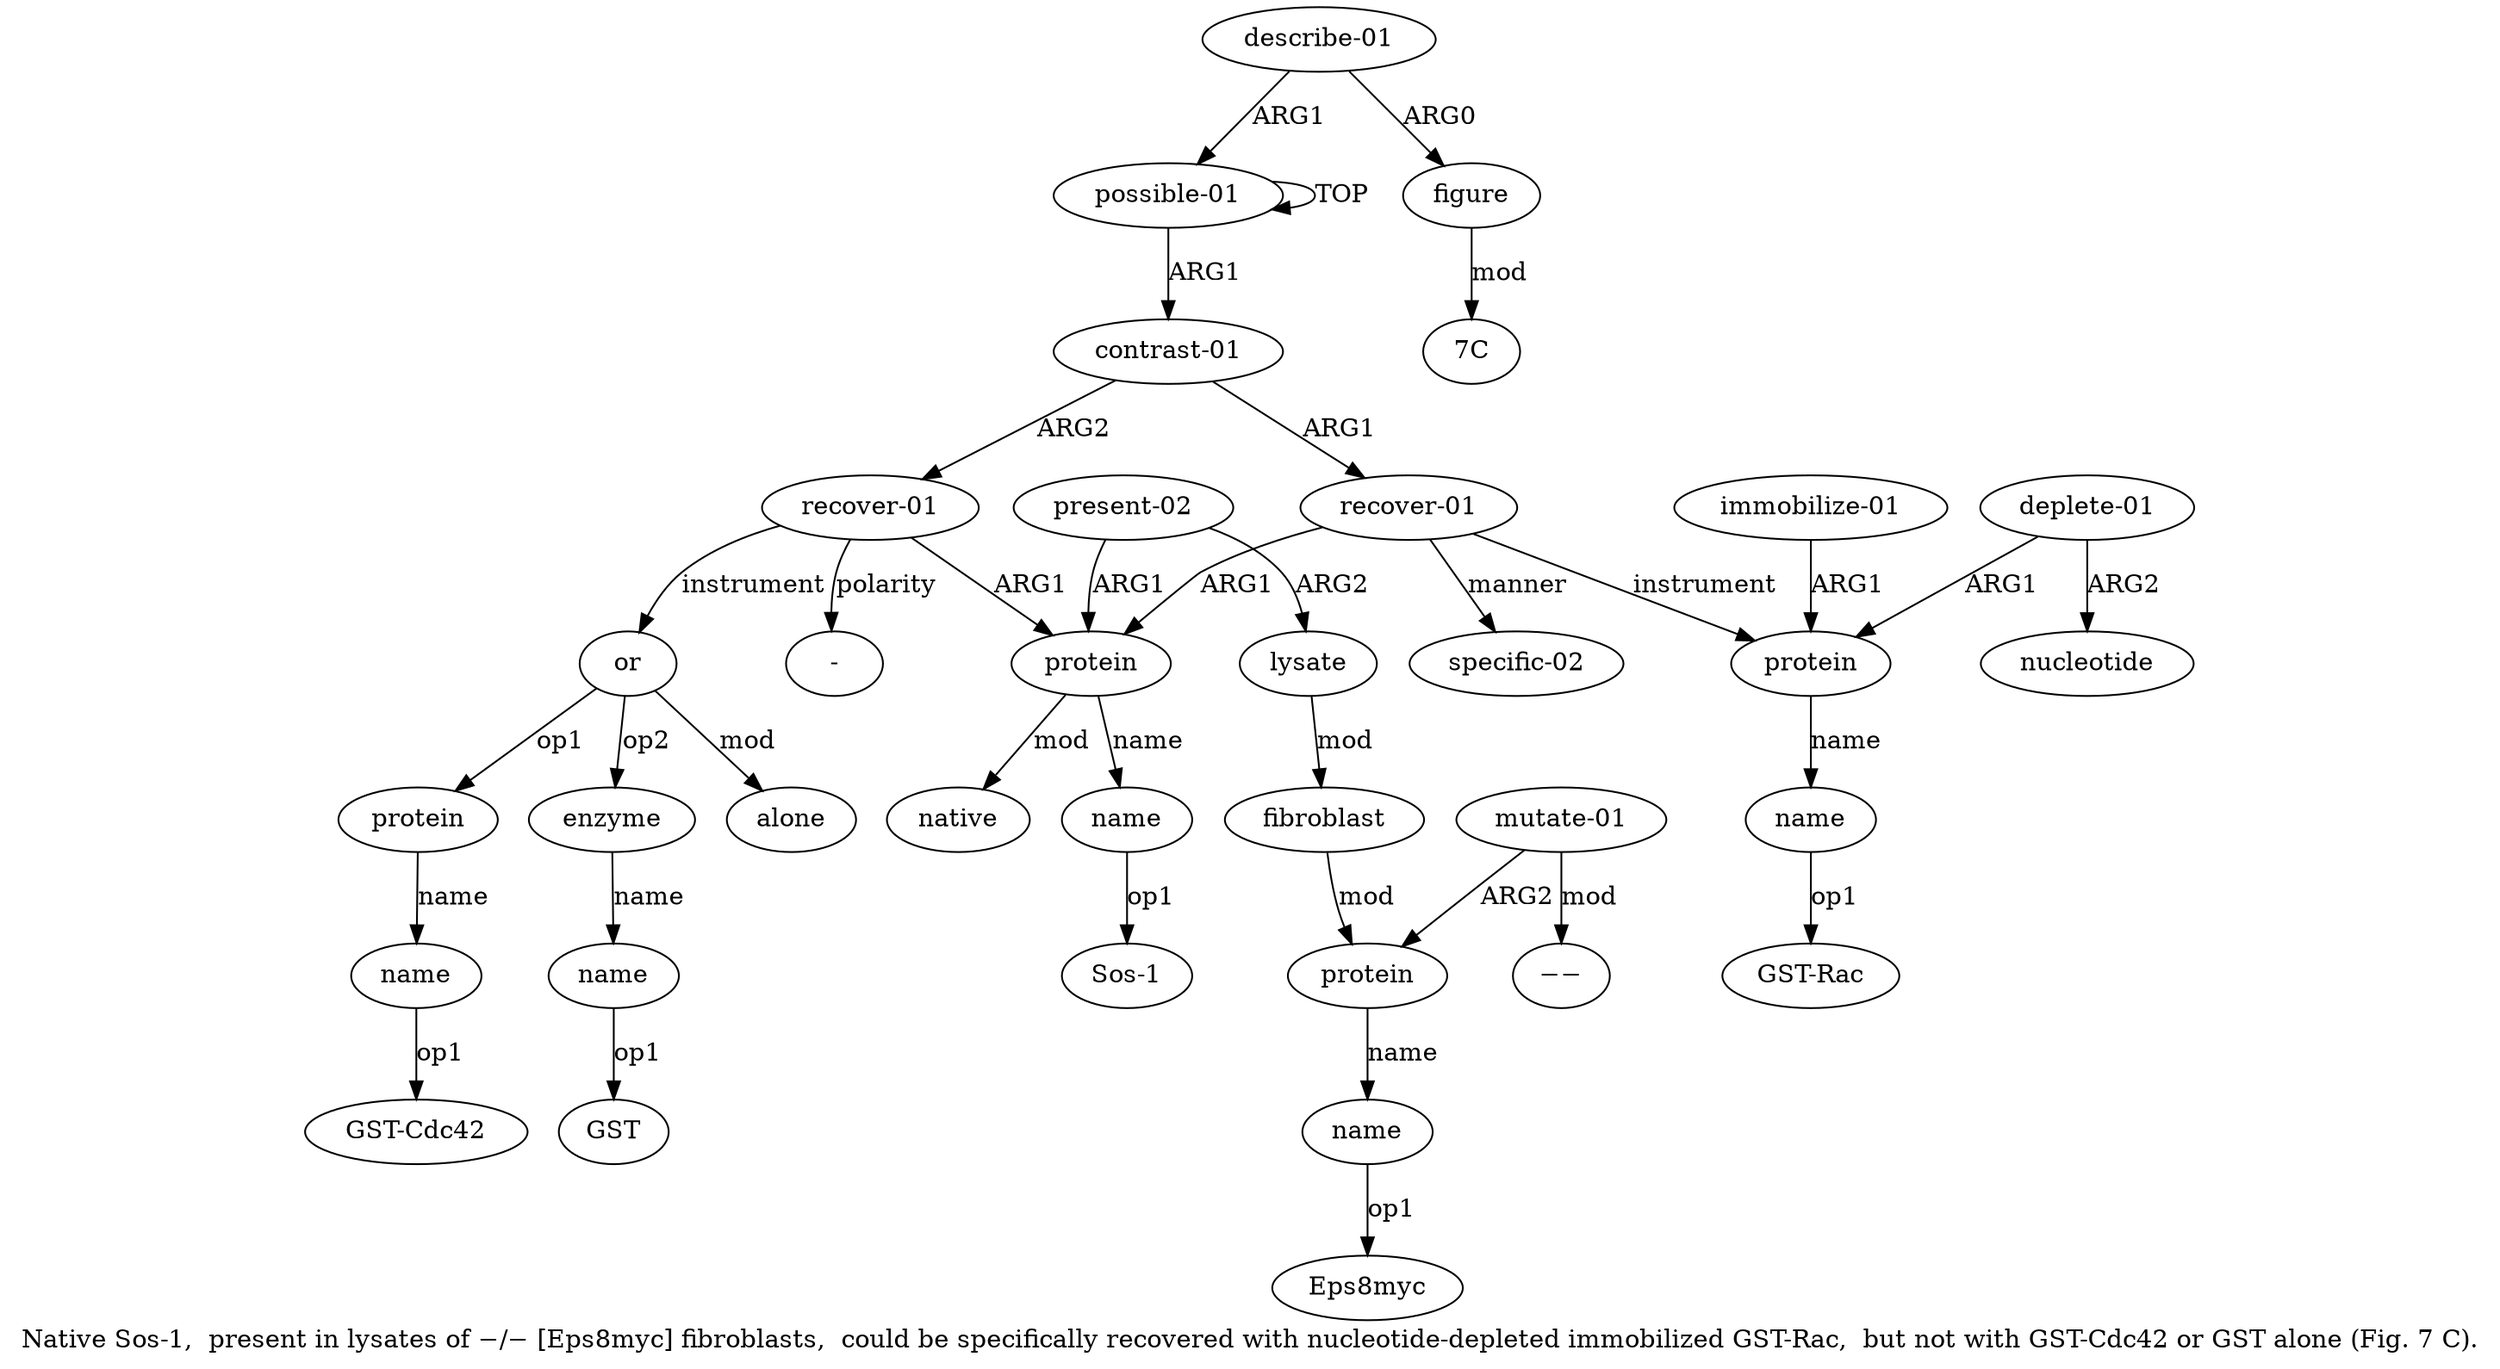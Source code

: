 digraph  {
	graph [label="Native Sos-1,  present in lysates of −/− [Eps8myc] fibroblasts,  could be specifically recovered with nucleotide-depleted immobilized \
GST-Rac,  but not with GST-Cdc42 or GST alone (Fig. 7 C)."];
	node [label="\N"];
	a20	 [color=black,
		gold_ind=20,
		gold_label=protein,
		label=protein,
		test_ind=20,
		test_label=protein];
	a21	 [color=black,
		gold_ind=21,
		gold_label=name,
		label=name,
		test_ind=21,
		test_label=name];
	a20 -> a21 [key=0,
	color=black,
	gold_label=name,
	label=name,
	test_label=name];
"a21 GST-Cdc42" [color=black,
	gold_ind=-1,
	gold_label="GST-Cdc42",
	label="GST-Cdc42",
	test_ind=-1,
	test_label="GST-Cdc42"];
a21 -> "a21 GST-Cdc42" [key=0,
color=black,
gold_label=op1,
label=op1,
test_label=op1];
a22 [color=black,
gold_ind=22,
gold_label=enzyme,
label=enzyme,
test_ind=22,
test_label=enzyme];
a23 [color=black,
gold_ind=23,
gold_label=name,
label=name,
test_ind=23,
test_label=name];
a22 -> a23 [key=0,
color=black,
gold_label=name,
label=name,
test_label=name];
"a23 GST" [color=black,
gold_ind=-1,
gold_label=GST,
label=GST,
test_ind=-1,
test_label=GST];
a23 -> "a23 GST" [key=0,
color=black,
gold_label=op1,
label=op1,
test_label=op1];
a24 [color=black,
gold_ind=24,
gold_label=alone,
label=alone,
test_ind=24,
test_label=alone];
a25 [color=black,
gold_ind=25,
gold_label="describe-01",
label="describe-01",
test_ind=25,
test_label="describe-01"];
a26 [color=black,
gold_ind=26,
gold_label=figure,
label=figure,
test_ind=26,
test_label=figure];
a25 -> a26 [key=0,
color=black,
gold_label=ARG0,
label=ARG0,
test_label=ARG0];
a0 [color=black,
gold_ind=0,
gold_label="possible-01",
label="possible-01",
test_ind=0,
test_label="possible-01"];
a25 -> a0 [key=0,
color=black,
gold_label=ARG1,
label=ARG1,
test_label=ARG1];
"a26 7C" [color=black,
gold_ind=-1,
gold_label="7C",
label="7C",
test_ind=-1,
test_label="7C"];
a26 -> "a26 7C" [key=0,
color=black,
gold_label=mod,
label=mod,
test_label=mod];
"a13 GST-Rac" [color=black,
gold_ind=-1,
gold_label="GST-Rac",
label="GST-Rac",
test_ind=-1,
test_label="GST-Rac"];
"a4 Sos-1" [color=black,
gold_ind=-1,
gold_label="Sos-1",
label="Sos-1",
test_ind=-1,
test_label="Sos-1"];
"a11 −−" [color=black,
gold_ind=-1,
gold_label=−−,
label=−−,
test_ind=-1,
test_label=−−];
a15 [color=black,
gold_ind=15,
gold_label="deplete-01",
label="deplete-01",
test_ind=15,
test_label="deplete-01"];
a16 [color=black,
gold_ind=16,
gold_label=nucleotide,
label=nucleotide,
test_ind=16,
test_label=nucleotide];
a15 -> a16 [key=0,
color=black,
gold_label=ARG2,
label=ARG2,
test_label=ARG2];
a12 [color=black,
gold_ind=12,
gold_label=protein,
label=protein,
test_ind=12,
test_label=protein];
a15 -> a12 [key=0,
color=black,
gold_label=ARG1,
label=ARG1,
test_label=ARG1];
a14 [color=black,
gold_ind=14,
gold_label="immobilize-01",
label="immobilize-01",
test_ind=14,
test_label="immobilize-01"];
a14 -> a12 [key=0,
color=black,
gold_label=ARG1,
label=ARG1,
test_label=ARG1];
a17 [color=black,
gold_ind=17,
gold_label="specific-02",
label="specific-02",
test_ind=17,
test_label="specific-02"];
a11 [color=black,
gold_ind=11,
gold_label="mutate-01",
label="mutate-01",
test_ind=11,
test_label="mutate-01"];
a11 -> "a11 −−" [key=0,
color=black,
gold_label=mod,
label=mod,
test_label=mod];
a9 [color=black,
gold_ind=9,
gold_label=protein,
label=protein,
test_ind=9,
test_label=protein];
a11 -> a9 [key=0,
color=black,
gold_label=ARG2,
label=ARG2,
test_label=ARG2];
a10 [color=black,
gold_ind=10,
gold_label=name,
label=name,
test_ind=10,
test_label=name];
"a10 Eps8myc" [color=black,
gold_ind=-1,
gold_label=Eps8myc,
label=Eps8myc,
test_ind=-1,
test_label=Eps8myc];
a10 -> "a10 Eps8myc" [key=0,
color=black,
gold_label=op1,
label=op1,
test_label=op1];
a13 [color=black,
gold_ind=13,
gold_label=name,
label=name,
test_ind=13,
test_label=name];
a13 -> "a13 GST-Rac" [key=0,
color=black,
gold_label=op1,
label=op1,
test_label=op1];
a12 -> a13 [key=0,
color=black,
gold_label=name,
label=name,
test_label=name];
a19 [color=black,
gold_ind=19,
gold_label=or,
label=or,
test_ind=19,
test_label=or];
a19 -> a20 [key=0,
color=black,
gold_label=op1,
label=op1,
test_label=op1];
a19 -> a22 [key=0,
color=black,
gold_label=op2,
label=op2,
test_label=op2];
a19 -> a24 [key=0,
color=black,
gold_label=mod,
label=mod,
test_label=mod];
a18 [color=black,
gold_ind=18,
gold_label="recover-01",
label="recover-01",
test_ind=18,
test_label="recover-01"];
a18 -> a19 [key=0,
color=black,
gold_label=instrument,
label=instrument,
test_label=instrument];
a3 [color=black,
gold_ind=3,
gold_label=protein,
label=protein,
test_ind=3,
test_label=protein];
a18 -> a3 [key=0,
color=black,
gold_label=ARG1,
label=ARG1,
test_label=ARG1];
"a18 -" [color=black,
gold_ind=-1,
gold_label="-",
label="-",
test_ind=-1,
test_label="-"];
a18 -> "a18 -" [key=0,
color=black,
gold_label=polarity,
label=polarity,
test_label=polarity];
a1 [color=black,
gold_ind=1,
gold_label="contrast-01",
label="contrast-01",
test_ind=1,
test_label="contrast-01"];
a1 -> a18 [key=0,
color=black,
gold_label=ARG2,
label=ARG2,
test_label=ARG2];
a2 [color=black,
gold_ind=2,
gold_label="recover-01",
label="recover-01",
test_ind=2,
test_label="recover-01"];
a1 -> a2 [key=0,
color=black,
gold_label=ARG1,
label=ARG1,
test_label=ARG1];
a0 -> a1 [key=0,
color=black,
gold_label=ARG1,
label=ARG1,
test_label=ARG1];
a0 -> a0 [key=0,
color=black,
gold_label=TOP,
label=TOP,
test_label=TOP];
a5 [color=black,
gold_ind=5,
gold_label=native,
label=native,
test_ind=5,
test_label=native];
a3 -> a5 [key=0,
color=black,
gold_label=mod,
label=mod,
test_label=mod];
a4 [color=black,
gold_ind=4,
gold_label=name,
label=name,
test_ind=4,
test_label=name];
a3 -> a4 [key=0,
color=black,
gold_label=name,
label=name,
test_label=name];
a2 -> a17 [key=0,
color=black,
gold_label=manner,
label=manner,
test_label=manner];
a2 -> a12 [key=0,
color=black,
gold_label=instrument,
label=instrument,
test_label=instrument];
a2 -> a3 [key=0,
color=black,
gold_label=ARG1,
label=ARG1,
test_label=ARG1];
a4 -> "a4 Sos-1" [key=0,
color=black,
gold_label=op1,
label=op1,
test_label=op1];
a7 [color=black,
gold_ind=7,
gold_label=lysate,
label=lysate,
test_ind=7,
test_label=lysate];
a8 [color=black,
gold_ind=8,
gold_label=fibroblast,
label=fibroblast,
test_ind=8,
test_label=fibroblast];
a7 -> a8 [key=0,
color=black,
gold_label=mod,
label=mod,
test_label=mod];
a6 [color=black,
gold_ind=6,
gold_label="present-02",
label="present-02",
test_ind=6,
test_label="present-02"];
a6 -> a3 [key=0,
color=black,
gold_label=ARG1,
label=ARG1,
test_label=ARG1];
a6 -> a7 [key=0,
color=black,
gold_label=ARG2,
label=ARG2,
test_label=ARG2];
a9 -> a10 [key=0,
color=black,
gold_label=name,
label=name,
test_label=name];
a8 -> a9 [key=0,
color=black,
gold_label=mod,
label=mod,
test_label=mod];
}
